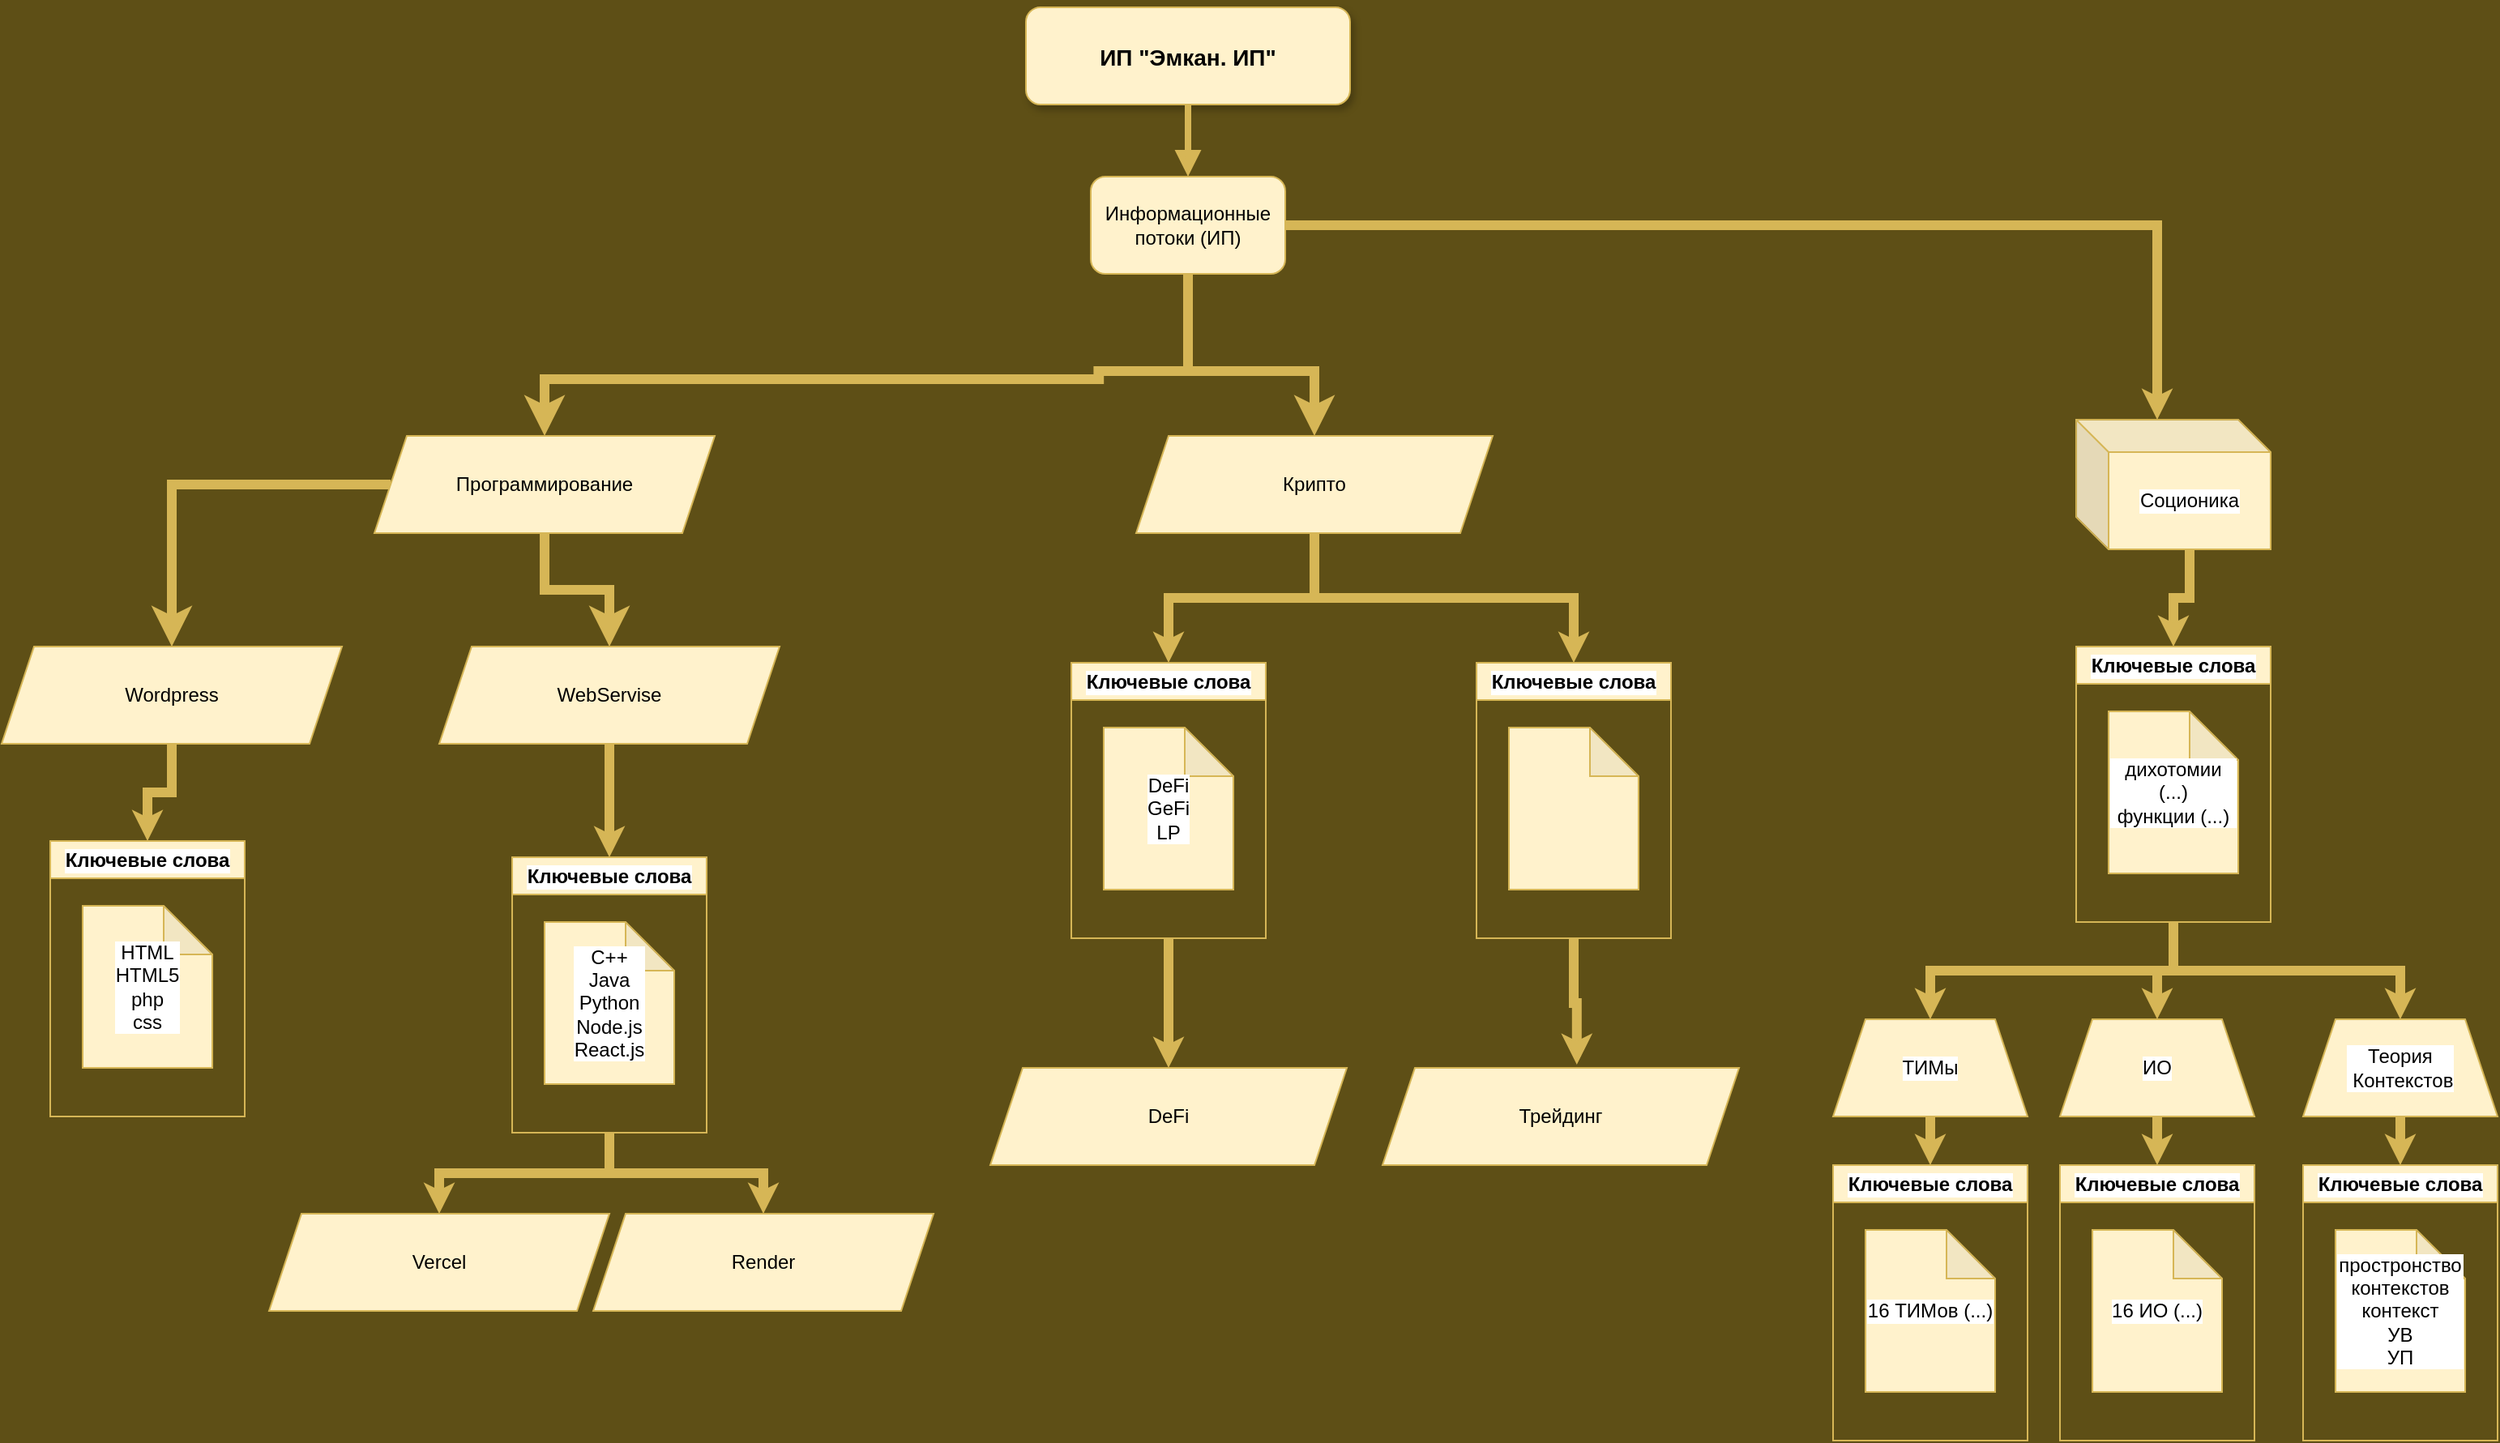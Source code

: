 <mxfile version="26.2.14">
  <diagram name="Page-1" id="97916047-d0de-89f5-080d-49f4d83e522f">
    <mxGraphModel dx="1447" dy="860" grid="1" gridSize="10" guides="1" tooltips="1" connect="1" arrows="1" fold="1" page="1" pageScale="1.5" pageWidth="1169" pageHeight="827" background="#5E4F16" math="0" shadow="0" adaptiveColors="auto">
      <root>
        <mxCell id="0" />
        <mxCell id="1" parent="0" />
        <mxCell id="2" value="ИП &quot;Эмкан. ИП&quot;" style="rounded=1;fillColor=#fff2cc;strokeColor=#d6b656;shadow=1;fontStyle=1;fontSize=14;labelBackgroundColor=none;" parent="1" vertex="1">
          <mxGeometry x="672" y="205.5" width="200" height="60" as="geometry" />
        </mxCell>
        <mxCell id="29" value="" style="edgeStyle=elbowEdgeStyle;elbow=vertical;strokeWidth=4;endArrow=block;endFill=1;fontStyle=1;strokeColor=#d6b656;labelBackgroundColor=none;fontColor=default;rounded=1;entryX=0.5;entryY=0;entryDx=0;entryDy=0;fillColor=#fff2cc;" parent="1" source="2" target="Y_URq99LYlvzqPSsGO7z-56" edge="1">
          <mxGeometry x="22" y="165.5" width="100" height="100" as="geometry">
            <mxPoint x="22" y="265.5" as="sourcePoint" />
            <mxPoint x="772.0" y="350" as="targetPoint" />
          </mxGeometry>
        </mxCell>
        <mxCell id="Y_URq99LYlvzqPSsGO7z-57" value="" style="rounded=1;orthogonalLoop=1;jettySize=auto;html=1;strokeColor=none;fontColor=default;exitX=0.494;exitY=0.061;exitDx=0;exitDy=0;exitPerimeter=0;labelBackgroundColor=none;fillColor=#fff2cc;shape=link;shadow=0;" parent="1" source="Y_URq99LYlvzqPSsGO7z-56" target="2" edge="1">
          <mxGeometry relative="1" as="geometry" />
        </mxCell>
        <mxCell id="Y_URq99LYlvzqPSsGO7z-92" style="edgeStyle=orthogonalEdgeStyle;shape=connector;rounded=0;orthogonalLoop=1;jettySize=auto;html=1;strokeColor=#d6b656;strokeWidth=6;align=center;verticalAlign=middle;fontFamily=Helvetica;fontSize=12;fontColor=default;labelBackgroundColor=default;endArrow=classic;endSize=6;fillColor=#fff2cc;" parent="1" source="Y_URq99LYlvzqPSsGO7z-58" target="Y_URq99LYlvzqPSsGO7z-87" edge="1">
          <mxGeometry relative="1" as="geometry" />
        </mxCell>
        <mxCell id="Y_URq99LYlvzqPSsGO7z-93" style="edgeStyle=orthogonalEdgeStyle;shape=connector;rounded=0;orthogonalLoop=1;jettySize=auto;html=1;exitX=0.5;exitY=1;exitDx=0;exitDy=0;strokeColor=#d6b656;strokeWidth=6;align=center;verticalAlign=middle;fontFamily=Helvetica;fontSize=12;fontColor=default;labelBackgroundColor=default;endArrow=classic;endSize=6;fillColor=#fff2cc;" parent="1" source="Y_URq99LYlvzqPSsGO7z-58" target="Y_URq99LYlvzqPSsGO7z-89" edge="1">
          <mxGeometry relative="1" as="geometry" />
        </mxCell>
        <mxCell id="Y_URq99LYlvzqPSsGO7z-58" value="&lt;div&gt;Программирование&lt;/div&gt;" style="shape=parallelogram;perimeter=parallelogramPerimeter;whiteSpace=wrap;html=1;fixedSize=1;strokeColor=#d6b656;fillColor=#fff2cc;" parent="1" vertex="1">
          <mxGeometry x="270" y="470" width="210" height="60" as="geometry" />
        </mxCell>
        <mxCell id="Y_URq99LYlvzqPSsGO7z-123" style="edgeStyle=orthogonalEdgeStyle;shape=connector;rounded=0;orthogonalLoop=1;jettySize=auto;html=1;exitX=0.5;exitY=1;exitDx=0;exitDy=0;strokeColor=#d6b656;strokeWidth=6;align=center;verticalAlign=middle;fontFamily=Helvetica;fontSize=12;fontColor=default;labelBackgroundColor=default;endArrow=classic;endSize=0;fillColor=#fff2cc;" parent="1" source="Y_URq99LYlvzqPSsGO7z-59" target="Y_URq99LYlvzqPSsGO7z-119" edge="1">
          <mxGeometry relative="1" as="geometry" />
        </mxCell>
        <mxCell id="Y_URq99LYlvzqPSsGO7z-124" style="edgeStyle=orthogonalEdgeStyle;shape=connector;rounded=0;orthogonalLoop=1;jettySize=auto;html=1;exitX=0.5;exitY=1;exitDx=0;exitDy=0;strokeColor=#d6b656;strokeWidth=6;align=center;verticalAlign=middle;fontFamily=Helvetica;fontSize=12;fontColor=default;labelBackgroundColor=default;endArrow=classic;endSize=0;fillColor=#fff2cc;" parent="1" source="Y_URq99LYlvzqPSsGO7z-59" target="Y_URq99LYlvzqPSsGO7z-122" edge="1">
          <mxGeometry relative="1" as="geometry" />
        </mxCell>
        <mxCell id="Y_URq99LYlvzqPSsGO7z-59" value="&lt;div&gt;Крипто&lt;/div&gt;" style="shape=parallelogram;perimeter=parallelogramPerimeter;whiteSpace=wrap;html=1;fixedSize=1;strokeColor=#d6b656;fillColor=#fff2cc;" parent="1" vertex="1">
          <mxGeometry x="740" y="470" width="220" height="60" as="geometry" />
        </mxCell>
        <mxCell id="Y_URq99LYlvzqPSsGO7z-60" value="&lt;div&gt;Трейдинг&lt;/div&gt;" style="shape=parallelogram;perimeter=parallelogramPerimeter;whiteSpace=wrap;html=1;fixedSize=1;strokeColor=#d6b656;fillColor=#fff2cc;" parent="1" vertex="1">
          <mxGeometry x="892" y="860" width="220" height="60" as="geometry" />
        </mxCell>
        <mxCell id="Y_URq99LYlvzqPSsGO7z-74" value="" style="group" parent="1" vertex="1" connectable="0">
          <mxGeometry x="712" y="310" width="120" height="110" as="geometry" />
        </mxCell>
        <mxCell id="Y_URq99LYlvzqPSsGO7z-56" value="Информационные потоки (ИП)" style="rounded=1;whiteSpace=wrap;html=1;strokeColor=#d6b656;fillColor=#fff2cc;labelBackgroundColor=none;" parent="Y_URq99LYlvzqPSsGO7z-74" vertex="1">
          <mxGeometry width="120" height="60" as="geometry" />
        </mxCell>
        <mxCell id="Y_URq99LYlvzqPSsGO7z-84" value="&lt;div&gt;DeFi&lt;/div&gt;" style="shape=parallelogram;perimeter=parallelogramPerimeter;whiteSpace=wrap;html=1;fixedSize=1;strokeColor=#d6b656;fillColor=#fff2cc;" parent="1" vertex="1">
          <mxGeometry x="650" y="860" width="220" height="60" as="geometry" />
        </mxCell>
        <mxCell id="Y_URq99LYlvzqPSsGO7z-80" value="" style="group" parent="1" vertex="1" connectable="0">
          <mxGeometry x="390" y="430" width="460" height="5" as="geometry" />
        </mxCell>
        <mxCell id="Y_URq99LYlvzqPSsGO7z-76" value="" style="endArrow=classic;html=1;rounded=0;strokeColor=#d6b656;fontFamily=Helvetica;fontSize=12;fontColor=default;fillColor=#fff2cc;endSize=6;exitX=0.5;exitY=1;exitDx=0;exitDy=0;entryX=0.5;entryY=0;entryDx=0;entryDy=0;edgeStyle=orthogonalEdgeStyle;strokeWidth=6;" parent="Y_URq99LYlvzqPSsGO7z-80" source="Y_URq99LYlvzqPSsGO7z-56" target="Y_URq99LYlvzqPSsGO7z-58" edge="1">
          <mxGeometry width="50" height="50" relative="1" as="geometry">
            <mxPoint x="190.883" y="-66.94" as="sourcePoint" />
            <mxPoint x="-119.259" y="20" as="targetPoint" />
            <Array as="points">
              <mxPoint x="327.111" />
              <mxPoint y="5" />
            </Array>
          </mxGeometry>
        </mxCell>
        <mxCell id="Y_URq99LYlvzqPSsGO7z-79" value="" style="endArrow=classic;html=1;rounded=0;strokeColor=#d6b656;strokeWidth=6;align=center;verticalAlign=middle;fontFamily=Helvetica;fontSize=12;fontColor=default;labelBackgroundColor=default;edgeStyle=orthogonalEdgeStyle;endSize=6;fillColor=#fff2cc;entryX=0.5;entryY=0;entryDx=0;entryDy=0;" parent="Y_URq99LYlvzqPSsGO7z-80" target="Y_URq99LYlvzqPSsGO7z-59" edge="1">
          <mxGeometry width="50" height="50" relative="1" as="geometry">
            <mxPoint x="323.704" as="sourcePoint" />
            <mxPoint x="255.556" y="-60" as="targetPoint" />
            <Array as="points">
              <mxPoint x="460" />
            </Array>
          </mxGeometry>
        </mxCell>
        <mxCell id="Y_URq99LYlvzqPSsGO7z-107" style="edgeStyle=orthogonalEdgeStyle;shape=connector;rounded=0;orthogonalLoop=1;jettySize=auto;html=1;exitX=0.5;exitY=1;exitDx=0;exitDy=0;entryX=0.5;entryY=0;entryDx=0;entryDy=0;strokeColor=#d6b656;strokeWidth=6;align=center;verticalAlign=middle;fontFamily=Helvetica;fontSize=12;fontColor=default;labelBackgroundColor=default;endArrow=classic;endSize=0;fillColor=#fff2cc;" parent="1" source="Y_URq99LYlvzqPSsGO7z-87" target="Y_URq99LYlvzqPSsGO7z-105" edge="1">
          <mxGeometry relative="1" as="geometry" />
        </mxCell>
        <mxCell id="Y_URq99LYlvzqPSsGO7z-87" value="&lt;div&gt;Wordpress&lt;/div&gt;" style="shape=parallelogram;perimeter=parallelogramPerimeter;whiteSpace=wrap;html=1;fixedSize=1;strokeColor=#d6b656;fillColor=#fff2cc;" parent="1" vertex="1">
          <mxGeometry x="40" y="600" width="210" height="60" as="geometry" />
        </mxCell>
        <mxCell id="Y_URq99LYlvzqPSsGO7z-111" style="edgeStyle=orthogonalEdgeStyle;shape=connector;rounded=0;orthogonalLoop=1;jettySize=auto;html=1;exitX=0.5;exitY=1;exitDx=0;exitDy=0;strokeColor=#d6b656;strokeWidth=6;align=center;verticalAlign=middle;fontFamily=Helvetica;fontSize=12;fontColor=default;labelBackgroundColor=default;endArrow=classic;endSize=0;fillColor=#fff2cc;" parent="1" source="Y_URq99LYlvzqPSsGO7z-89" target="Y_URq99LYlvzqPSsGO7z-110" edge="1">
          <mxGeometry relative="1" as="geometry" />
        </mxCell>
        <mxCell id="Y_URq99LYlvzqPSsGO7z-89" value="&lt;div&gt;WebServise&lt;/div&gt;" style="shape=parallelogram;perimeter=parallelogramPerimeter;whiteSpace=wrap;html=1;fixedSize=1;strokeColor=#d6b656;fillColor=#fff2cc;" parent="1" vertex="1">
          <mxGeometry x="310" y="600" width="210" height="60" as="geometry" />
        </mxCell>
        <mxCell id="Y_URq99LYlvzqPSsGO7z-90" value="&lt;div&gt;Vercel&lt;/div&gt;" style="shape=parallelogram;perimeter=parallelogramPerimeter;whiteSpace=wrap;html=1;fixedSize=1;strokeColor=#d6b656;fillColor=#fff2cc;" parent="1" vertex="1">
          <mxGeometry x="205" y="950" width="210" height="60" as="geometry" />
        </mxCell>
        <mxCell id="Y_URq99LYlvzqPSsGO7z-91" value="Render" style="shape=parallelogram;perimeter=parallelogramPerimeter;whiteSpace=wrap;html=1;fixedSize=1;strokeColor=#d6b656;fillColor=#fff2cc;" parent="1" vertex="1">
          <mxGeometry x="405" y="950" width="210" height="60" as="geometry" />
        </mxCell>
        <mxCell id="Y_URq99LYlvzqPSsGO7z-106" value="" style="group" parent="1" vertex="1" connectable="0">
          <mxGeometry x="70" y="720" width="120" height="170" as="geometry" />
        </mxCell>
        <mxCell id="Y_URq99LYlvzqPSsGO7z-97" value="&lt;div&gt;HTML&lt;/div&gt;&lt;div&gt;HTML5&lt;/div&gt;&lt;div&gt;php&lt;/div&gt;&lt;div&gt;css&lt;/div&gt;" style="shape=note;whiteSpace=wrap;html=1;backgroundOutline=1;darkOpacity=0.05;strokeColor=#d6b656;align=center;verticalAlign=middle;fontFamily=Helvetica;fontSize=12;fontColor=default;labelBackgroundColor=default;fillColor=#fff2cc;" parent="Y_URq99LYlvzqPSsGO7z-106" vertex="1">
          <mxGeometry x="20" y="40" width="80" height="100" as="geometry" />
        </mxCell>
        <mxCell id="Y_URq99LYlvzqPSsGO7z-105" value="Ключевые слова" style="swimlane;whiteSpace=wrap;html=1;strokeColor=#d6b656;align=center;verticalAlign=middle;fontFamily=Helvetica;fontSize=12;fontColor=default;labelBackgroundColor=default;fillColor=#fff2cc;" parent="Y_URq99LYlvzqPSsGO7z-106" vertex="1">
          <mxGeometry width="120" height="170" as="geometry" />
        </mxCell>
        <mxCell id="Y_URq99LYlvzqPSsGO7z-108" value="" style="group" parent="1" vertex="1" connectable="0">
          <mxGeometry x="355" y="730" width="120" height="170" as="geometry" />
        </mxCell>
        <mxCell id="Y_URq99LYlvzqPSsGO7z-109" value="&lt;div&gt;C++&lt;/div&gt;&lt;div&gt;Java&lt;/div&gt;&lt;div&gt;Python&lt;/div&gt;&lt;div&gt;Node.js&lt;/div&gt;&lt;div&gt;React.js&lt;/div&gt;" style="shape=note;whiteSpace=wrap;html=1;backgroundOutline=1;darkOpacity=0.05;strokeColor=#d6b656;align=center;verticalAlign=middle;fontFamily=Helvetica;fontSize=12;fontColor=default;labelBackgroundColor=default;fillColor=#fff2cc;" parent="Y_URq99LYlvzqPSsGO7z-108" vertex="1">
          <mxGeometry x="20" y="40" width="80" height="100" as="geometry" />
        </mxCell>
        <mxCell id="Y_URq99LYlvzqPSsGO7z-110" value="Ключевые слова" style="swimlane;whiteSpace=wrap;html=1;strokeColor=#d6b656;align=center;verticalAlign=middle;fontFamily=Helvetica;fontSize=12;fontColor=default;labelBackgroundColor=default;fillColor=#fff2cc;" parent="Y_URq99LYlvzqPSsGO7z-108" vertex="1">
          <mxGeometry width="120" height="170" as="geometry" />
        </mxCell>
        <mxCell id="Y_URq99LYlvzqPSsGO7z-112" style="edgeStyle=orthogonalEdgeStyle;shape=connector;rounded=0;orthogonalLoop=1;jettySize=auto;html=1;exitX=0.5;exitY=1;exitDx=0;exitDy=0;strokeColor=#d6b656;strokeWidth=6;align=center;verticalAlign=middle;fontFamily=Helvetica;fontSize=12;fontColor=default;labelBackgroundColor=default;endArrow=classic;endSize=0;fillColor=#fff2cc;" parent="1" source="Y_URq99LYlvzqPSsGO7z-110" target="Y_URq99LYlvzqPSsGO7z-90" edge="1">
          <mxGeometry relative="1" as="geometry" />
        </mxCell>
        <mxCell id="Y_URq99LYlvzqPSsGO7z-113" style="edgeStyle=orthogonalEdgeStyle;shape=connector;rounded=0;orthogonalLoop=1;jettySize=auto;html=1;exitX=0.5;exitY=1;exitDx=0;exitDy=0;strokeColor=#d6b656;strokeWidth=6;align=center;verticalAlign=middle;fontFamily=Helvetica;fontSize=12;fontColor=default;labelBackgroundColor=default;endArrow=classic;endSize=0;fillColor=#fff2cc;" parent="1" source="Y_URq99LYlvzqPSsGO7z-110" target="Y_URq99LYlvzqPSsGO7z-91" edge="1">
          <mxGeometry relative="1" as="geometry" />
        </mxCell>
        <mxCell id="Y_URq99LYlvzqPSsGO7z-117" value="" style="group" parent="1" vertex="1" connectable="0">
          <mxGeometry x="700" y="610" width="120" height="170" as="geometry" />
        </mxCell>
        <mxCell id="Y_URq99LYlvzqPSsGO7z-118" value="&lt;div&gt;DeFi&lt;/div&gt;&lt;div&gt;GeFi&lt;/div&gt;&lt;div&gt;LP&lt;/div&gt;" style="shape=note;whiteSpace=wrap;html=1;backgroundOutline=1;darkOpacity=0.05;strokeColor=#d6b656;align=center;verticalAlign=middle;fontFamily=Helvetica;fontSize=12;fontColor=default;labelBackgroundColor=default;fillColor=#fff2cc;" parent="Y_URq99LYlvzqPSsGO7z-117" vertex="1">
          <mxGeometry x="20" y="40" width="80" height="100" as="geometry" />
        </mxCell>
        <mxCell id="Y_URq99LYlvzqPSsGO7z-119" value="Ключевые слова" style="swimlane;whiteSpace=wrap;html=1;strokeColor=#d6b656;align=center;verticalAlign=middle;fontFamily=Helvetica;fontSize=12;fontColor=default;labelBackgroundColor=default;fillColor=#fff2cc;" parent="Y_URq99LYlvzqPSsGO7z-117" vertex="1">
          <mxGeometry width="120" height="170" as="geometry" />
        </mxCell>
        <mxCell id="Y_URq99LYlvzqPSsGO7z-120" value="" style="group" parent="1" vertex="1" connectable="0">
          <mxGeometry x="950" y="610" width="120" height="170" as="geometry" />
        </mxCell>
        <mxCell id="Y_URq99LYlvzqPSsGO7z-121" value="" style="shape=note;whiteSpace=wrap;html=1;backgroundOutline=1;darkOpacity=0.05;strokeColor=#d6b656;align=center;verticalAlign=middle;fontFamily=Helvetica;fontSize=12;fontColor=default;labelBackgroundColor=default;fillColor=#fff2cc;" parent="Y_URq99LYlvzqPSsGO7z-120" vertex="1">
          <mxGeometry x="20" y="40" width="80" height="100" as="geometry" />
        </mxCell>
        <mxCell id="Y_URq99LYlvzqPSsGO7z-122" value="Ключевые слова" style="swimlane;whiteSpace=wrap;html=1;strokeColor=#d6b656;align=center;verticalAlign=middle;fontFamily=Helvetica;fontSize=12;fontColor=default;labelBackgroundColor=default;fillColor=#fff2cc;" parent="Y_URq99LYlvzqPSsGO7z-120" vertex="1">
          <mxGeometry width="120" height="170" as="geometry" />
        </mxCell>
        <mxCell id="Y_URq99LYlvzqPSsGO7z-125" style="edgeStyle=orthogonalEdgeStyle;shape=connector;rounded=0;orthogonalLoop=1;jettySize=auto;html=1;exitX=0.5;exitY=1;exitDx=0;exitDy=0;entryX=0.5;entryY=0;entryDx=0;entryDy=0;strokeColor=#d6b656;strokeWidth=6;align=center;verticalAlign=middle;fontFamily=Helvetica;fontSize=12;fontColor=default;labelBackgroundColor=default;endArrow=classic;endSize=0;fillColor=#fff2cc;" parent="1" source="Y_URq99LYlvzqPSsGO7z-119" target="Y_URq99LYlvzqPSsGO7z-84" edge="1">
          <mxGeometry relative="1" as="geometry" />
        </mxCell>
        <mxCell id="Y_URq99LYlvzqPSsGO7z-126" style="edgeStyle=orthogonalEdgeStyle;shape=connector;rounded=0;orthogonalLoop=1;jettySize=auto;html=1;exitX=0.5;exitY=1;exitDx=0;exitDy=0;entryX=0.545;entryY=-0.033;entryDx=0;entryDy=0;entryPerimeter=0;strokeColor=#d6b656;strokeWidth=6;align=center;verticalAlign=middle;fontFamily=Helvetica;fontSize=12;fontColor=default;labelBackgroundColor=default;endArrow=classic;endSize=0;fillColor=#fff2cc;" parent="1" source="Y_URq99LYlvzqPSsGO7z-122" target="Y_URq99LYlvzqPSsGO7z-60" edge="1">
          <mxGeometry relative="1" as="geometry" />
        </mxCell>
        <mxCell id="Y_URq99LYlvzqPSsGO7z-143" style="edgeStyle=orthogonalEdgeStyle;shape=connector;rounded=0;orthogonalLoop=1;jettySize=auto;html=1;exitX=0;exitY=0;exitDx=70;exitDy=80;exitPerimeter=0;strokeColor=#d6b656;strokeWidth=6;align=center;verticalAlign=middle;fontFamily=Helvetica;fontSize=12;fontColor=default;labelBackgroundColor=default;endArrow=classic;endSize=0;fillColor=#fff2cc;" parent="1" source="Y_URq99LYlvzqPSsGO7z-127" target="Y_URq99LYlvzqPSsGO7z-142" edge="1">
          <mxGeometry relative="1" as="geometry" />
        </mxCell>
        <mxCell id="Y_URq99LYlvzqPSsGO7z-127" value="Соционика" style="shape=cube;whiteSpace=wrap;html=1;boundedLbl=1;backgroundOutline=1;darkOpacity=0.05;darkOpacity2=0.1;strokeColor=#d6b656;align=center;verticalAlign=middle;fontFamily=Helvetica;fontSize=12;fontColor=default;labelBackgroundColor=default;fillColor=#fff2cc;" parent="1" vertex="1">
          <mxGeometry x="1320" y="460" width="120" height="80" as="geometry" />
        </mxCell>
        <mxCell id="Y_URq99LYlvzqPSsGO7z-128" value="" style="group" parent="1" vertex="1" connectable="0">
          <mxGeometry x="1170" y="920" width="120" height="170" as="geometry" />
        </mxCell>
        <mxCell id="Y_URq99LYlvzqPSsGO7z-129" value="16 ТИМов (...)" style="shape=note;whiteSpace=wrap;html=1;backgroundOutline=1;darkOpacity=0.05;strokeColor=#d6b656;align=center;verticalAlign=middle;fontFamily=Helvetica;fontSize=12;fontColor=default;labelBackgroundColor=default;fillColor=#fff2cc;" parent="Y_URq99LYlvzqPSsGO7z-128" vertex="1">
          <mxGeometry x="20" y="40" width="80" height="100" as="geometry" />
        </mxCell>
        <mxCell id="Y_URq99LYlvzqPSsGO7z-130" value="Ключевые слова" style="swimlane;whiteSpace=wrap;html=1;strokeColor=#d6b656;align=center;verticalAlign=middle;fontFamily=Helvetica;fontSize=12;fontColor=default;labelBackgroundColor=default;fillColor=#fff2cc;" parent="Y_URq99LYlvzqPSsGO7z-128" vertex="1">
          <mxGeometry width="120" height="170" as="geometry" />
        </mxCell>
        <mxCell id="Y_URq99LYlvzqPSsGO7z-147" style="edgeStyle=orthogonalEdgeStyle;shape=connector;rounded=0;orthogonalLoop=1;jettySize=auto;html=1;exitX=0.5;exitY=1;exitDx=0;exitDy=0;entryX=0.5;entryY=0;entryDx=0;entryDy=0;strokeColor=#d6b656;strokeWidth=6;align=center;verticalAlign=middle;fontFamily=Helvetica;fontSize=12;fontColor=default;labelBackgroundColor=default;endArrow=classic;endSize=0;fillColor=#fff2cc;" parent="1" source="Y_URq99LYlvzqPSsGO7z-131" target="Y_URq99LYlvzqPSsGO7z-130" edge="1">
          <mxGeometry relative="1" as="geometry" />
        </mxCell>
        <mxCell id="Y_URq99LYlvzqPSsGO7z-131" value="ТИМы" style="shape=trapezoid;perimeter=trapezoidPerimeter;whiteSpace=wrap;html=1;fixedSize=1;strokeColor=#d6b656;align=center;verticalAlign=middle;fontFamily=Helvetica;fontSize=12;fontColor=default;labelBackgroundColor=default;fillColor=#fff2cc;" parent="1" vertex="1">
          <mxGeometry x="1170" y="830" width="120" height="60" as="geometry" />
        </mxCell>
        <mxCell id="Y_URq99LYlvzqPSsGO7z-149" style="edgeStyle=orthogonalEdgeStyle;shape=connector;rounded=0;orthogonalLoop=1;jettySize=auto;html=1;exitX=0.5;exitY=1;exitDx=0;exitDy=0;entryX=0.5;entryY=0;entryDx=0;entryDy=0;strokeColor=#d6b656;strokeWidth=6;align=center;verticalAlign=middle;fontFamily=Helvetica;fontSize=12;fontColor=default;labelBackgroundColor=default;endArrow=classic;endSize=0;fillColor=#fff2cc;" parent="1" source="Y_URq99LYlvzqPSsGO7z-132" target="Y_URq99LYlvzqPSsGO7z-139" edge="1">
          <mxGeometry relative="1" as="geometry" />
        </mxCell>
        <mxCell id="Y_URq99LYlvzqPSsGO7z-132" value="&lt;div&gt;Теория&lt;/div&gt;&lt;div&gt;&amp;nbsp;Контекстов&lt;/div&gt;" style="shape=trapezoid;perimeter=trapezoidPerimeter;whiteSpace=wrap;html=1;fixedSize=1;strokeColor=#d6b656;align=center;verticalAlign=middle;fontFamily=Helvetica;fontSize=12;fontColor=default;labelBackgroundColor=default;fillColor=#fff2cc;" parent="1" vertex="1">
          <mxGeometry x="1460" y="830" width="120" height="60" as="geometry" />
        </mxCell>
        <mxCell id="Y_URq99LYlvzqPSsGO7z-148" style="edgeStyle=orthogonalEdgeStyle;shape=connector;rounded=0;orthogonalLoop=1;jettySize=auto;html=1;exitX=0.5;exitY=1;exitDx=0;exitDy=0;entryX=0.5;entryY=0;entryDx=0;entryDy=0;strokeColor=#d6b656;strokeWidth=6;align=center;verticalAlign=middle;fontFamily=Helvetica;fontSize=12;fontColor=default;labelBackgroundColor=default;endArrow=classic;endSize=0;fillColor=#fff2cc;" parent="1" source="Y_URq99LYlvzqPSsGO7z-133" target="Y_URq99LYlvzqPSsGO7z-136" edge="1">
          <mxGeometry relative="1" as="geometry" />
        </mxCell>
        <mxCell id="Y_URq99LYlvzqPSsGO7z-133" value="ИО" style="shape=trapezoid;perimeter=trapezoidPerimeter;whiteSpace=wrap;html=1;fixedSize=1;strokeColor=#d6b656;align=center;verticalAlign=middle;fontFamily=Helvetica;fontSize=12;fontColor=default;labelBackgroundColor=default;fillColor=#fff2cc;" parent="1" vertex="1">
          <mxGeometry x="1310" y="830" width="120" height="60" as="geometry" />
        </mxCell>
        <mxCell id="Y_URq99LYlvzqPSsGO7z-134" value="" style="group" parent="1" vertex="1" connectable="0">
          <mxGeometry x="1310" y="920" width="120" height="170" as="geometry" />
        </mxCell>
        <mxCell id="Y_URq99LYlvzqPSsGO7z-135" value="16 ИО (...)" style="shape=note;whiteSpace=wrap;html=1;backgroundOutline=1;darkOpacity=0.05;strokeColor=#d6b656;align=center;verticalAlign=middle;fontFamily=Helvetica;fontSize=12;fontColor=default;labelBackgroundColor=default;fillColor=#fff2cc;" parent="Y_URq99LYlvzqPSsGO7z-134" vertex="1">
          <mxGeometry x="20" y="40" width="80" height="100" as="geometry" />
        </mxCell>
        <mxCell id="Y_URq99LYlvzqPSsGO7z-136" value="Ключевые слова" style="swimlane;whiteSpace=wrap;html=1;strokeColor=#d6b656;align=center;verticalAlign=middle;fontFamily=Helvetica;fontSize=12;fontColor=default;labelBackgroundColor=default;fillColor=#fff2cc;" parent="Y_URq99LYlvzqPSsGO7z-134" vertex="1">
          <mxGeometry width="120" height="170" as="geometry" />
        </mxCell>
        <mxCell id="Y_URq99LYlvzqPSsGO7z-137" value="" style="group" parent="1" vertex="1" connectable="0">
          <mxGeometry x="1460" y="920" width="120" height="170" as="geometry" />
        </mxCell>
        <mxCell id="Y_URq99LYlvzqPSsGO7z-138" value="&lt;div&gt;простронство контекстов&lt;/div&gt;&lt;div&gt;контекст&lt;/div&gt;&lt;div&gt;УВ&lt;/div&gt;&lt;div&gt;УП&lt;/div&gt;" style="shape=note;whiteSpace=wrap;html=1;backgroundOutline=1;darkOpacity=0.05;strokeColor=#d6b656;align=center;verticalAlign=middle;fontFamily=Helvetica;fontSize=12;fontColor=default;labelBackgroundColor=default;fillColor=#fff2cc;" parent="Y_URq99LYlvzqPSsGO7z-137" vertex="1">
          <mxGeometry x="20" y="40" width="80" height="100" as="geometry" />
        </mxCell>
        <mxCell id="Y_URq99LYlvzqPSsGO7z-139" value="Ключевые слова" style="swimlane;whiteSpace=wrap;html=1;strokeColor=#d6b656;align=center;verticalAlign=middle;fontFamily=Helvetica;fontSize=12;fontColor=default;labelBackgroundColor=default;fillColor=#fff2cc;" parent="Y_URq99LYlvzqPSsGO7z-137" vertex="1">
          <mxGeometry width="120" height="170" as="geometry" />
        </mxCell>
        <mxCell id="Y_URq99LYlvzqPSsGO7z-140" value="" style="group" parent="1" vertex="1" connectable="0">
          <mxGeometry x="1320" y="600" width="120" height="170" as="geometry" />
        </mxCell>
        <mxCell id="Y_URq99LYlvzqPSsGO7z-141" value="&lt;div&gt;дихотомии (...)&lt;/div&gt;&lt;div&gt;функции (...)&lt;/div&gt;" style="shape=note;whiteSpace=wrap;html=1;backgroundOutline=1;darkOpacity=0.05;strokeColor=#d6b656;align=center;verticalAlign=middle;fontFamily=Helvetica;fontSize=12;fontColor=default;labelBackgroundColor=default;fillColor=#fff2cc;" parent="Y_URq99LYlvzqPSsGO7z-140" vertex="1">
          <mxGeometry x="20" y="40" width="80" height="100" as="geometry" />
        </mxCell>
        <mxCell id="Y_URq99LYlvzqPSsGO7z-142" value="Ключевые слова" style="swimlane;whiteSpace=wrap;html=1;strokeColor=#d6b656;align=center;verticalAlign=middle;fontFamily=Helvetica;fontSize=12;fontColor=default;labelBackgroundColor=default;fillColor=#fff2cc;" parent="Y_URq99LYlvzqPSsGO7z-140" vertex="1">
          <mxGeometry width="120" height="170" as="geometry" />
        </mxCell>
        <mxCell id="Y_URq99LYlvzqPSsGO7z-144" style="edgeStyle=orthogonalEdgeStyle;shape=connector;rounded=0;orthogonalLoop=1;jettySize=auto;html=1;exitX=0.5;exitY=1;exitDx=0;exitDy=0;entryX=0.5;entryY=0;entryDx=0;entryDy=0;strokeColor=#d6b656;strokeWidth=6;align=center;verticalAlign=middle;fontFamily=Helvetica;fontSize=12;fontColor=default;labelBackgroundColor=default;endArrow=classic;endSize=0;fillColor=#fff2cc;" parent="1" source="Y_URq99LYlvzqPSsGO7z-142" target="Y_URq99LYlvzqPSsGO7z-131" edge="1">
          <mxGeometry relative="1" as="geometry" />
        </mxCell>
        <mxCell id="Y_URq99LYlvzqPSsGO7z-145" style="edgeStyle=orthogonalEdgeStyle;shape=connector;rounded=0;orthogonalLoop=1;jettySize=auto;html=1;exitX=0.5;exitY=1;exitDx=0;exitDy=0;strokeColor=#d6b656;strokeWidth=6;align=center;verticalAlign=middle;fontFamily=Helvetica;fontSize=12;fontColor=default;labelBackgroundColor=default;endArrow=classic;endSize=0;fillColor=#fff2cc;" parent="1" source="Y_URq99LYlvzqPSsGO7z-142" target="Y_URq99LYlvzqPSsGO7z-133" edge="1">
          <mxGeometry relative="1" as="geometry" />
        </mxCell>
        <mxCell id="Y_URq99LYlvzqPSsGO7z-146" style="edgeStyle=orthogonalEdgeStyle;shape=connector;rounded=0;orthogonalLoop=1;jettySize=auto;html=1;exitX=0.5;exitY=1;exitDx=0;exitDy=0;strokeColor=#d6b656;strokeWidth=6;align=center;verticalAlign=middle;fontFamily=Helvetica;fontSize=12;fontColor=default;labelBackgroundColor=default;endArrow=classic;endSize=0;fillColor=#fff2cc;" parent="1" source="Y_URq99LYlvzqPSsGO7z-142" target="Y_URq99LYlvzqPSsGO7z-132" edge="1">
          <mxGeometry relative="1" as="geometry" />
        </mxCell>
        <mxCell id="Y_URq99LYlvzqPSsGO7z-150" style="edgeStyle=orthogonalEdgeStyle;shape=connector;rounded=0;orthogonalLoop=1;jettySize=auto;html=1;exitX=1;exitY=0.5;exitDx=0;exitDy=0;strokeColor=#d6b656;strokeWidth=6;align=center;verticalAlign=middle;fontFamily=Helvetica;fontSize=12;fontColor=default;labelBackgroundColor=default;endArrow=classic;endSize=0;fillColor=#fff2cc;entryX=0;entryY=0;entryDx=50;entryDy=0;entryPerimeter=0;" parent="1" source="Y_URq99LYlvzqPSsGO7z-56" target="Y_URq99LYlvzqPSsGO7z-127" edge="1">
          <mxGeometry relative="1" as="geometry" />
        </mxCell>
      </root>
    </mxGraphModel>
  </diagram>
</mxfile>
